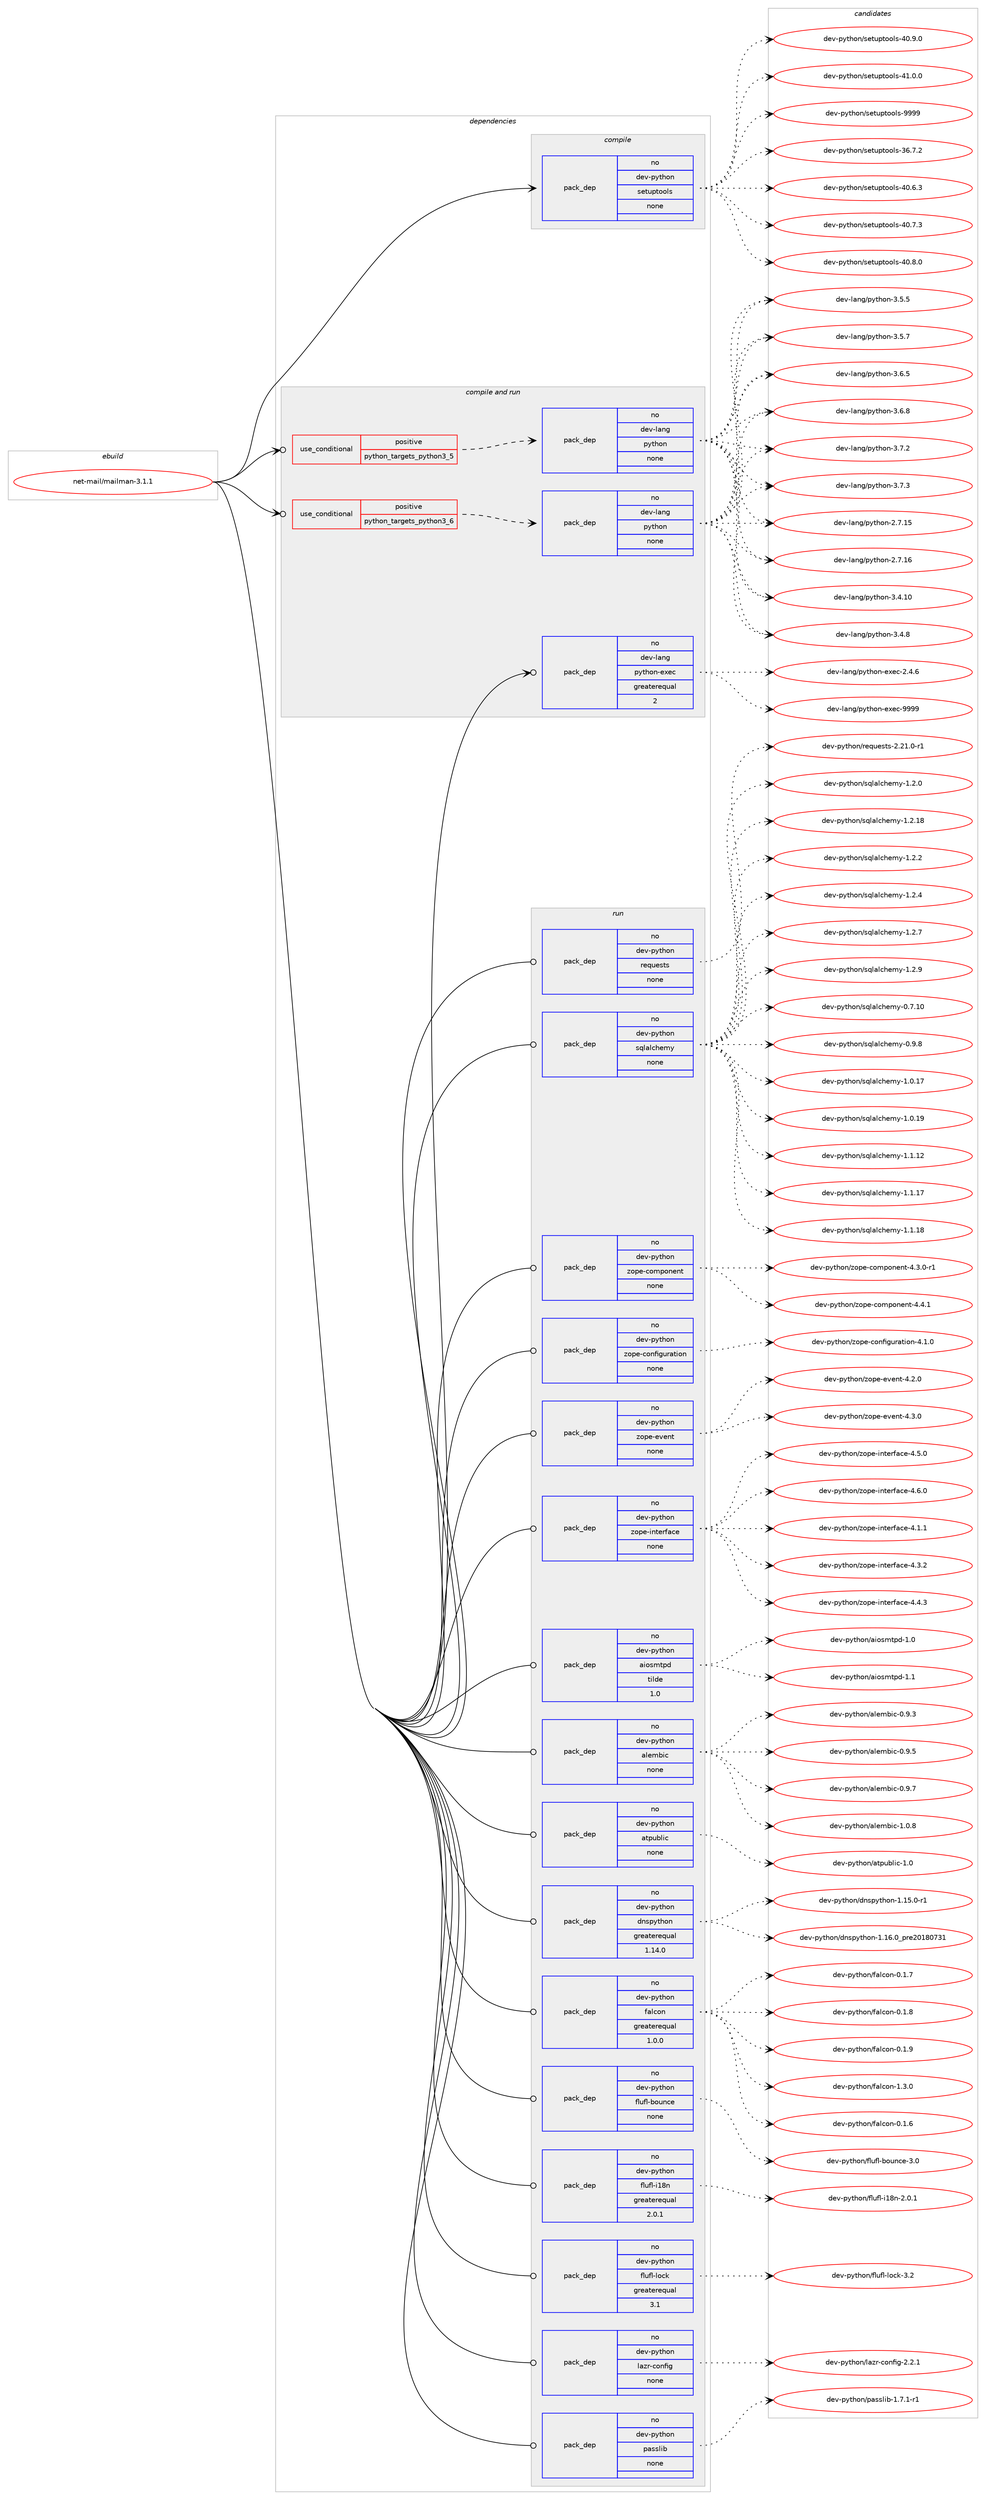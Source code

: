 digraph prolog {

# *************
# Graph options
# *************

newrank=true;
concentrate=true;
compound=true;
graph [rankdir=LR,fontname=Helvetica,fontsize=10,ranksep=1.5];#, ranksep=2.5, nodesep=0.2];
edge  [arrowhead=vee];
node  [fontname=Helvetica,fontsize=10];

# **********
# The ebuild
# **********

subgraph cluster_leftcol {
color=gray;
rank=same;
label=<<i>ebuild</i>>;
id [label="net-mail/mailman-3.1.1", color=red, width=4, href="../net-mail/mailman-3.1.1.svg"];
}

# ****************
# The dependencies
# ****************

subgraph cluster_midcol {
color=gray;
label=<<i>dependencies</i>>;
subgraph cluster_compile {
fillcolor="#eeeeee";
style=filled;
label=<<i>compile</i>>;
subgraph pack2136 {
dependency2887 [label=<<TABLE BORDER="0" CELLBORDER="1" CELLSPACING="0" CELLPADDING="4" WIDTH="220"><TR><TD ROWSPAN="6" CELLPADDING="30">pack_dep</TD></TR><TR><TD WIDTH="110">no</TD></TR><TR><TD>dev-python</TD></TR><TR><TD>setuptools</TD></TR><TR><TD>none</TD></TR><TR><TD></TD></TR></TABLE>>, shape=none, color=blue];
}
id:e -> dependency2887:w [weight=20,style="solid",arrowhead="vee"];
}
subgraph cluster_compileandrun {
fillcolor="#eeeeee";
style=filled;
label=<<i>compile and run</i>>;
subgraph cond702 {
dependency2888 [label=<<TABLE BORDER="0" CELLBORDER="1" CELLSPACING="0" CELLPADDING="4"><TR><TD ROWSPAN="3" CELLPADDING="10">use_conditional</TD></TR><TR><TD>positive</TD></TR><TR><TD>python_targets_python3_5</TD></TR></TABLE>>, shape=none, color=red];
subgraph pack2137 {
dependency2889 [label=<<TABLE BORDER="0" CELLBORDER="1" CELLSPACING="0" CELLPADDING="4" WIDTH="220"><TR><TD ROWSPAN="6" CELLPADDING="30">pack_dep</TD></TR><TR><TD WIDTH="110">no</TD></TR><TR><TD>dev-lang</TD></TR><TR><TD>python</TD></TR><TR><TD>none</TD></TR><TR><TD></TD></TR></TABLE>>, shape=none, color=blue];
}
dependency2888:e -> dependency2889:w [weight=20,style="dashed",arrowhead="vee"];
}
id:e -> dependency2888:w [weight=20,style="solid",arrowhead="odotvee"];
subgraph cond703 {
dependency2890 [label=<<TABLE BORDER="0" CELLBORDER="1" CELLSPACING="0" CELLPADDING="4"><TR><TD ROWSPAN="3" CELLPADDING="10">use_conditional</TD></TR><TR><TD>positive</TD></TR><TR><TD>python_targets_python3_6</TD></TR></TABLE>>, shape=none, color=red];
subgraph pack2138 {
dependency2891 [label=<<TABLE BORDER="0" CELLBORDER="1" CELLSPACING="0" CELLPADDING="4" WIDTH="220"><TR><TD ROWSPAN="6" CELLPADDING="30">pack_dep</TD></TR><TR><TD WIDTH="110">no</TD></TR><TR><TD>dev-lang</TD></TR><TR><TD>python</TD></TR><TR><TD>none</TD></TR><TR><TD></TD></TR></TABLE>>, shape=none, color=blue];
}
dependency2890:e -> dependency2891:w [weight=20,style="dashed",arrowhead="vee"];
}
id:e -> dependency2890:w [weight=20,style="solid",arrowhead="odotvee"];
subgraph pack2139 {
dependency2892 [label=<<TABLE BORDER="0" CELLBORDER="1" CELLSPACING="0" CELLPADDING="4" WIDTH="220"><TR><TD ROWSPAN="6" CELLPADDING="30">pack_dep</TD></TR><TR><TD WIDTH="110">no</TD></TR><TR><TD>dev-lang</TD></TR><TR><TD>python-exec</TD></TR><TR><TD>greaterequal</TD></TR><TR><TD>2</TD></TR></TABLE>>, shape=none, color=blue];
}
id:e -> dependency2892:w [weight=20,style="solid",arrowhead="odotvee"];
}
subgraph cluster_run {
fillcolor="#eeeeee";
style=filled;
label=<<i>run</i>>;
subgraph pack2140 {
dependency2893 [label=<<TABLE BORDER="0" CELLBORDER="1" CELLSPACING="0" CELLPADDING="4" WIDTH="220"><TR><TD ROWSPAN="6" CELLPADDING="30">pack_dep</TD></TR><TR><TD WIDTH="110">no</TD></TR><TR><TD>dev-python</TD></TR><TR><TD>aiosmtpd</TD></TR><TR><TD>tilde</TD></TR><TR><TD>1.0</TD></TR></TABLE>>, shape=none, color=blue];
}
id:e -> dependency2893:w [weight=20,style="solid",arrowhead="odot"];
subgraph pack2141 {
dependency2894 [label=<<TABLE BORDER="0" CELLBORDER="1" CELLSPACING="0" CELLPADDING="4" WIDTH="220"><TR><TD ROWSPAN="6" CELLPADDING="30">pack_dep</TD></TR><TR><TD WIDTH="110">no</TD></TR><TR><TD>dev-python</TD></TR><TR><TD>alembic</TD></TR><TR><TD>none</TD></TR><TR><TD></TD></TR></TABLE>>, shape=none, color=blue];
}
id:e -> dependency2894:w [weight=20,style="solid",arrowhead="odot"];
subgraph pack2142 {
dependency2895 [label=<<TABLE BORDER="0" CELLBORDER="1" CELLSPACING="0" CELLPADDING="4" WIDTH="220"><TR><TD ROWSPAN="6" CELLPADDING="30">pack_dep</TD></TR><TR><TD WIDTH="110">no</TD></TR><TR><TD>dev-python</TD></TR><TR><TD>atpublic</TD></TR><TR><TD>none</TD></TR><TR><TD></TD></TR></TABLE>>, shape=none, color=blue];
}
id:e -> dependency2895:w [weight=20,style="solid",arrowhead="odot"];
subgraph pack2143 {
dependency2896 [label=<<TABLE BORDER="0" CELLBORDER="1" CELLSPACING="0" CELLPADDING="4" WIDTH="220"><TR><TD ROWSPAN="6" CELLPADDING="30">pack_dep</TD></TR><TR><TD WIDTH="110">no</TD></TR><TR><TD>dev-python</TD></TR><TR><TD>dnspython</TD></TR><TR><TD>greaterequal</TD></TR><TR><TD>1.14.0</TD></TR></TABLE>>, shape=none, color=blue];
}
id:e -> dependency2896:w [weight=20,style="solid",arrowhead="odot"];
subgraph pack2144 {
dependency2897 [label=<<TABLE BORDER="0" CELLBORDER="1" CELLSPACING="0" CELLPADDING="4" WIDTH="220"><TR><TD ROWSPAN="6" CELLPADDING="30">pack_dep</TD></TR><TR><TD WIDTH="110">no</TD></TR><TR><TD>dev-python</TD></TR><TR><TD>falcon</TD></TR><TR><TD>greaterequal</TD></TR><TR><TD>1.0.0</TD></TR></TABLE>>, shape=none, color=blue];
}
id:e -> dependency2897:w [weight=20,style="solid",arrowhead="odot"];
subgraph pack2145 {
dependency2898 [label=<<TABLE BORDER="0" CELLBORDER="1" CELLSPACING="0" CELLPADDING="4" WIDTH="220"><TR><TD ROWSPAN="6" CELLPADDING="30">pack_dep</TD></TR><TR><TD WIDTH="110">no</TD></TR><TR><TD>dev-python</TD></TR><TR><TD>flufl-bounce</TD></TR><TR><TD>none</TD></TR><TR><TD></TD></TR></TABLE>>, shape=none, color=blue];
}
id:e -> dependency2898:w [weight=20,style="solid",arrowhead="odot"];
subgraph pack2146 {
dependency2899 [label=<<TABLE BORDER="0" CELLBORDER="1" CELLSPACING="0" CELLPADDING="4" WIDTH="220"><TR><TD ROWSPAN="6" CELLPADDING="30">pack_dep</TD></TR><TR><TD WIDTH="110">no</TD></TR><TR><TD>dev-python</TD></TR><TR><TD>flufl-i18n</TD></TR><TR><TD>greaterequal</TD></TR><TR><TD>2.0.1</TD></TR></TABLE>>, shape=none, color=blue];
}
id:e -> dependency2899:w [weight=20,style="solid",arrowhead="odot"];
subgraph pack2147 {
dependency2900 [label=<<TABLE BORDER="0" CELLBORDER="1" CELLSPACING="0" CELLPADDING="4" WIDTH="220"><TR><TD ROWSPAN="6" CELLPADDING="30">pack_dep</TD></TR><TR><TD WIDTH="110">no</TD></TR><TR><TD>dev-python</TD></TR><TR><TD>flufl-lock</TD></TR><TR><TD>greaterequal</TD></TR><TR><TD>3.1</TD></TR></TABLE>>, shape=none, color=blue];
}
id:e -> dependency2900:w [weight=20,style="solid",arrowhead="odot"];
subgraph pack2148 {
dependency2901 [label=<<TABLE BORDER="0" CELLBORDER="1" CELLSPACING="0" CELLPADDING="4" WIDTH="220"><TR><TD ROWSPAN="6" CELLPADDING="30">pack_dep</TD></TR><TR><TD WIDTH="110">no</TD></TR><TR><TD>dev-python</TD></TR><TR><TD>lazr-config</TD></TR><TR><TD>none</TD></TR><TR><TD></TD></TR></TABLE>>, shape=none, color=blue];
}
id:e -> dependency2901:w [weight=20,style="solid",arrowhead="odot"];
subgraph pack2149 {
dependency2902 [label=<<TABLE BORDER="0" CELLBORDER="1" CELLSPACING="0" CELLPADDING="4" WIDTH="220"><TR><TD ROWSPAN="6" CELLPADDING="30">pack_dep</TD></TR><TR><TD WIDTH="110">no</TD></TR><TR><TD>dev-python</TD></TR><TR><TD>passlib</TD></TR><TR><TD>none</TD></TR><TR><TD></TD></TR></TABLE>>, shape=none, color=blue];
}
id:e -> dependency2902:w [weight=20,style="solid",arrowhead="odot"];
subgraph pack2150 {
dependency2903 [label=<<TABLE BORDER="0" CELLBORDER="1" CELLSPACING="0" CELLPADDING="4" WIDTH="220"><TR><TD ROWSPAN="6" CELLPADDING="30">pack_dep</TD></TR><TR><TD WIDTH="110">no</TD></TR><TR><TD>dev-python</TD></TR><TR><TD>requests</TD></TR><TR><TD>none</TD></TR><TR><TD></TD></TR></TABLE>>, shape=none, color=blue];
}
id:e -> dependency2903:w [weight=20,style="solid",arrowhead="odot"];
subgraph pack2151 {
dependency2904 [label=<<TABLE BORDER="0" CELLBORDER="1" CELLSPACING="0" CELLPADDING="4" WIDTH="220"><TR><TD ROWSPAN="6" CELLPADDING="30">pack_dep</TD></TR><TR><TD WIDTH="110">no</TD></TR><TR><TD>dev-python</TD></TR><TR><TD>sqlalchemy</TD></TR><TR><TD>none</TD></TR><TR><TD></TD></TR></TABLE>>, shape=none, color=blue];
}
id:e -> dependency2904:w [weight=20,style="solid",arrowhead="odot"];
subgraph pack2152 {
dependency2905 [label=<<TABLE BORDER="0" CELLBORDER="1" CELLSPACING="0" CELLPADDING="4" WIDTH="220"><TR><TD ROWSPAN="6" CELLPADDING="30">pack_dep</TD></TR><TR><TD WIDTH="110">no</TD></TR><TR><TD>dev-python</TD></TR><TR><TD>zope-component</TD></TR><TR><TD>none</TD></TR><TR><TD></TD></TR></TABLE>>, shape=none, color=blue];
}
id:e -> dependency2905:w [weight=20,style="solid",arrowhead="odot"];
subgraph pack2153 {
dependency2906 [label=<<TABLE BORDER="0" CELLBORDER="1" CELLSPACING="0" CELLPADDING="4" WIDTH="220"><TR><TD ROWSPAN="6" CELLPADDING="30">pack_dep</TD></TR><TR><TD WIDTH="110">no</TD></TR><TR><TD>dev-python</TD></TR><TR><TD>zope-configuration</TD></TR><TR><TD>none</TD></TR><TR><TD></TD></TR></TABLE>>, shape=none, color=blue];
}
id:e -> dependency2906:w [weight=20,style="solid",arrowhead="odot"];
subgraph pack2154 {
dependency2907 [label=<<TABLE BORDER="0" CELLBORDER="1" CELLSPACING="0" CELLPADDING="4" WIDTH="220"><TR><TD ROWSPAN="6" CELLPADDING="30">pack_dep</TD></TR><TR><TD WIDTH="110">no</TD></TR><TR><TD>dev-python</TD></TR><TR><TD>zope-event</TD></TR><TR><TD>none</TD></TR><TR><TD></TD></TR></TABLE>>, shape=none, color=blue];
}
id:e -> dependency2907:w [weight=20,style="solid",arrowhead="odot"];
subgraph pack2155 {
dependency2908 [label=<<TABLE BORDER="0" CELLBORDER="1" CELLSPACING="0" CELLPADDING="4" WIDTH="220"><TR><TD ROWSPAN="6" CELLPADDING="30">pack_dep</TD></TR><TR><TD WIDTH="110">no</TD></TR><TR><TD>dev-python</TD></TR><TR><TD>zope-interface</TD></TR><TR><TD>none</TD></TR><TR><TD></TD></TR></TABLE>>, shape=none, color=blue];
}
id:e -> dependency2908:w [weight=20,style="solid",arrowhead="odot"];
}
}

# **************
# The candidates
# **************

subgraph cluster_choices {
rank=same;
color=gray;
label=<<i>candidates</i>>;

subgraph choice2136 {
color=black;
nodesep=1;
choice100101118451121211161041111104711510111611711211611111110811545515446554650 [label="dev-python/setuptools-36.7.2", color=red, width=4,href="../dev-python/setuptools-36.7.2.svg"];
choice100101118451121211161041111104711510111611711211611111110811545524846544651 [label="dev-python/setuptools-40.6.3", color=red, width=4,href="../dev-python/setuptools-40.6.3.svg"];
choice100101118451121211161041111104711510111611711211611111110811545524846554651 [label="dev-python/setuptools-40.7.3", color=red, width=4,href="../dev-python/setuptools-40.7.3.svg"];
choice100101118451121211161041111104711510111611711211611111110811545524846564648 [label="dev-python/setuptools-40.8.0", color=red, width=4,href="../dev-python/setuptools-40.8.0.svg"];
choice100101118451121211161041111104711510111611711211611111110811545524846574648 [label="dev-python/setuptools-40.9.0", color=red, width=4,href="../dev-python/setuptools-40.9.0.svg"];
choice100101118451121211161041111104711510111611711211611111110811545524946484648 [label="dev-python/setuptools-41.0.0", color=red, width=4,href="../dev-python/setuptools-41.0.0.svg"];
choice10010111845112121116104111110471151011161171121161111111081154557575757 [label="dev-python/setuptools-9999", color=red, width=4,href="../dev-python/setuptools-9999.svg"];
dependency2887:e -> choice100101118451121211161041111104711510111611711211611111110811545515446554650:w [style=dotted,weight="100"];
dependency2887:e -> choice100101118451121211161041111104711510111611711211611111110811545524846544651:w [style=dotted,weight="100"];
dependency2887:e -> choice100101118451121211161041111104711510111611711211611111110811545524846554651:w [style=dotted,weight="100"];
dependency2887:e -> choice100101118451121211161041111104711510111611711211611111110811545524846564648:w [style=dotted,weight="100"];
dependency2887:e -> choice100101118451121211161041111104711510111611711211611111110811545524846574648:w [style=dotted,weight="100"];
dependency2887:e -> choice100101118451121211161041111104711510111611711211611111110811545524946484648:w [style=dotted,weight="100"];
dependency2887:e -> choice10010111845112121116104111110471151011161171121161111111081154557575757:w [style=dotted,weight="100"];
}
subgraph choice2137 {
color=black;
nodesep=1;
choice10010111845108971101034711212111610411111045504655464953 [label="dev-lang/python-2.7.15", color=red, width=4,href="../dev-lang/python-2.7.15.svg"];
choice10010111845108971101034711212111610411111045504655464954 [label="dev-lang/python-2.7.16", color=red, width=4,href="../dev-lang/python-2.7.16.svg"];
choice10010111845108971101034711212111610411111045514652464948 [label="dev-lang/python-3.4.10", color=red, width=4,href="../dev-lang/python-3.4.10.svg"];
choice100101118451089711010347112121116104111110455146524656 [label="dev-lang/python-3.4.8", color=red, width=4,href="../dev-lang/python-3.4.8.svg"];
choice100101118451089711010347112121116104111110455146534653 [label="dev-lang/python-3.5.5", color=red, width=4,href="../dev-lang/python-3.5.5.svg"];
choice100101118451089711010347112121116104111110455146534655 [label="dev-lang/python-3.5.7", color=red, width=4,href="../dev-lang/python-3.5.7.svg"];
choice100101118451089711010347112121116104111110455146544653 [label="dev-lang/python-3.6.5", color=red, width=4,href="../dev-lang/python-3.6.5.svg"];
choice100101118451089711010347112121116104111110455146544656 [label="dev-lang/python-3.6.8", color=red, width=4,href="../dev-lang/python-3.6.8.svg"];
choice100101118451089711010347112121116104111110455146554650 [label="dev-lang/python-3.7.2", color=red, width=4,href="../dev-lang/python-3.7.2.svg"];
choice100101118451089711010347112121116104111110455146554651 [label="dev-lang/python-3.7.3", color=red, width=4,href="../dev-lang/python-3.7.3.svg"];
dependency2889:e -> choice10010111845108971101034711212111610411111045504655464953:w [style=dotted,weight="100"];
dependency2889:e -> choice10010111845108971101034711212111610411111045504655464954:w [style=dotted,weight="100"];
dependency2889:e -> choice10010111845108971101034711212111610411111045514652464948:w [style=dotted,weight="100"];
dependency2889:e -> choice100101118451089711010347112121116104111110455146524656:w [style=dotted,weight="100"];
dependency2889:e -> choice100101118451089711010347112121116104111110455146534653:w [style=dotted,weight="100"];
dependency2889:e -> choice100101118451089711010347112121116104111110455146534655:w [style=dotted,weight="100"];
dependency2889:e -> choice100101118451089711010347112121116104111110455146544653:w [style=dotted,weight="100"];
dependency2889:e -> choice100101118451089711010347112121116104111110455146544656:w [style=dotted,weight="100"];
dependency2889:e -> choice100101118451089711010347112121116104111110455146554650:w [style=dotted,weight="100"];
dependency2889:e -> choice100101118451089711010347112121116104111110455146554651:w [style=dotted,weight="100"];
}
subgraph choice2138 {
color=black;
nodesep=1;
choice10010111845108971101034711212111610411111045504655464953 [label="dev-lang/python-2.7.15", color=red, width=4,href="../dev-lang/python-2.7.15.svg"];
choice10010111845108971101034711212111610411111045504655464954 [label="dev-lang/python-2.7.16", color=red, width=4,href="../dev-lang/python-2.7.16.svg"];
choice10010111845108971101034711212111610411111045514652464948 [label="dev-lang/python-3.4.10", color=red, width=4,href="../dev-lang/python-3.4.10.svg"];
choice100101118451089711010347112121116104111110455146524656 [label="dev-lang/python-3.4.8", color=red, width=4,href="../dev-lang/python-3.4.8.svg"];
choice100101118451089711010347112121116104111110455146534653 [label="dev-lang/python-3.5.5", color=red, width=4,href="../dev-lang/python-3.5.5.svg"];
choice100101118451089711010347112121116104111110455146534655 [label="dev-lang/python-3.5.7", color=red, width=4,href="../dev-lang/python-3.5.7.svg"];
choice100101118451089711010347112121116104111110455146544653 [label="dev-lang/python-3.6.5", color=red, width=4,href="../dev-lang/python-3.6.5.svg"];
choice100101118451089711010347112121116104111110455146544656 [label="dev-lang/python-3.6.8", color=red, width=4,href="../dev-lang/python-3.6.8.svg"];
choice100101118451089711010347112121116104111110455146554650 [label="dev-lang/python-3.7.2", color=red, width=4,href="../dev-lang/python-3.7.2.svg"];
choice100101118451089711010347112121116104111110455146554651 [label="dev-lang/python-3.7.3", color=red, width=4,href="../dev-lang/python-3.7.3.svg"];
dependency2891:e -> choice10010111845108971101034711212111610411111045504655464953:w [style=dotted,weight="100"];
dependency2891:e -> choice10010111845108971101034711212111610411111045504655464954:w [style=dotted,weight="100"];
dependency2891:e -> choice10010111845108971101034711212111610411111045514652464948:w [style=dotted,weight="100"];
dependency2891:e -> choice100101118451089711010347112121116104111110455146524656:w [style=dotted,weight="100"];
dependency2891:e -> choice100101118451089711010347112121116104111110455146534653:w [style=dotted,weight="100"];
dependency2891:e -> choice100101118451089711010347112121116104111110455146534655:w [style=dotted,weight="100"];
dependency2891:e -> choice100101118451089711010347112121116104111110455146544653:w [style=dotted,weight="100"];
dependency2891:e -> choice100101118451089711010347112121116104111110455146544656:w [style=dotted,weight="100"];
dependency2891:e -> choice100101118451089711010347112121116104111110455146554650:w [style=dotted,weight="100"];
dependency2891:e -> choice100101118451089711010347112121116104111110455146554651:w [style=dotted,weight="100"];
}
subgraph choice2139 {
color=black;
nodesep=1;
choice1001011184510897110103471121211161041111104510112010199455046524654 [label="dev-lang/python-exec-2.4.6", color=red, width=4,href="../dev-lang/python-exec-2.4.6.svg"];
choice10010111845108971101034711212111610411111045101120101994557575757 [label="dev-lang/python-exec-9999", color=red, width=4,href="../dev-lang/python-exec-9999.svg"];
dependency2892:e -> choice1001011184510897110103471121211161041111104510112010199455046524654:w [style=dotted,weight="100"];
dependency2892:e -> choice10010111845108971101034711212111610411111045101120101994557575757:w [style=dotted,weight="100"];
}
subgraph choice2140 {
color=black;
nodesep=1;
choice10010111845112121116104111110479710511111510911611210045494648 [label="dev-python/aiosmtpd-1.0", color=red, width=4,href="../dev-python/aiosmtpd-1.0.svg"];
choice10010111845112121116104111110479710511111510911611210045494649 [label="dev-python/aiosmtpd-1.1", color=red, width=4,href="../dev-python/aiosmtpd-1.1.svg"];
dependency2893:e -> choice10010111845112121116104111110479710511111510911611210045494648:w [style=dotted,weight="100"];
dependency2893:e -> choice10010111845112121116104111110479710511111510911611210045494649:w [style=dotted,weight="100"];
}
subgraph choice2141 {
color=black;
nodesep=1;
choice1001011184511212111610411111047971081011099810599454846574651 [label="dev-python/alembic-0.9.3", color=red, width=4,href="../dev-python/alembic-0.9.3.svg"];
choice1001011184511212111610411111047971081011099810599454846574653 [label="dev-python/alembic-0.9.5", color=red, width=4,href="../dev-python/alembic-0.9.5.svg"];
choice1001011184511212111610411111047971081011099810599454846574655 [label="dev-python/alembic-0.9.7", color=red, width=4,href="../dev-python/alembic-0.9.7.svg"];
choice1001011184511212111610411111047971081011099810599454946484656 [label="dev-python/alembic-1.0.8", color=red, width=4,href="../dev-python/alembic-1.0.8.svg"];
dependency2894:e -> choice1001011184511212111610411111047971081011099810599454846574651:w [style=dotted,weight="100"];
dependency2894:e -> choice1001011184511212111610411111047971081011099810599454846574653:w [style=dotted,weight="100"];
dependency2894:e -> choice1001011184511212111610411111047971081011099810599454846574655:w [style=dotted,weight="100"];
dependency2894:e -> choice1001011184511212111610411111047971081011099810599454946484656:w [style=dotted,weight="100"];
}
subgraph choice2142 {
color=black;
nodesep=1;
choice100101118451121211161041111104797116112117981081059945494648 [label="dev-python/atpublic-1.0", color=red, width=4,href="../dev-python/atpublic-1.0.svg"];
dependency2895:e -> choice100101118451121211161041111104797116112117981081059945494648:w [style=dotted,weight="100"];
}
subgraph choice2143 {
color=black;
nodesep=1;
choice1001011184511212111610411111047100110115112121116104111110454946495346484511449 [label="dev-python/dnspython-1.15.0-r1", color=red, width=4,href="../dev-python/dnspython-1.15.0-r1.svg"];
choice100101118451121211161041111104710011011511212111610411111045494649544648951121141015048495648555149 [label="dev-python/dnspython-1.16.0_pre20180731", color=red, width=4,href="../dev-python/dnspython-1.16.0_pre20180731.svg"];
dependency2896:e -> choice1001011184511212111610411111047100110115112121116104111110454946495346484511449:w [style=dotted,weight="100"];
dependency2896:e -> choice100101118451121211161041111104710011011511212111610411111045494649544648951121141015048495648555149:w [style=dotted,weight="100"];
}
subgraph choice2144 {
color=black;
nodesep=1;
choice10010111845112121116104111110471029710899111110454846494654 [label="dev-python/falcon-0.1.6", color=red, width=4,href="../dev-python/falcon-0.1.6.svg"];
choice10010111845112121116104111110471029710899111110454846494655 [label="dev-python/falcon-0.1.7", color=red, width=4,href="../dev-python/falcon-0.1.7.svg"];
choice10010111845112121116104111110471029710899111110454846494656 [label="dev-python/falcon-0.1.8", color=red, width=4,href="../dev-python/falcon-0.1.8.svg"];
choice10010111845112121116104111110471029710899111110454846494657 [label="dev-python/falcon-0.1.9", color=red, width=4,href="../dev-python/falcon-0.1.9.svg"];
choice10010111845112121116104111110471029710899111110454946514648 [label="dev-python/falcon-1.3.0", color=red, width=4,href="../dev-python/falcon-1.3.0.svg"];
dependency2897:e -> choice10010111845112121116104111110471029710899111110454846494654:w [style=dotted,weight="100"];
dependency2897:e -> choice10010111845112121116104111110471029710899111110454846494655:w [style=dotted,weight="100"];
dependency2897:e -> choice10010111845112121116104111110471029710899111110454846494656:w [style=dotted,weight="100"];
dependency2897:e -> choice10010111845112121116104111110471029710899111110454846494657:w [style=dotted,weight="100"];
dependency2897:e -> choice10010111845112121116104111110471029710899111110454946514648:w [style=dotted,weight="100"];
}
subgraph choice2145 {
color=black;
nodesep=1;
choice100101118451121211161041111104710210811710210845981111171109910145514648 [label="dev-python/flufl-bounce-3.0", color=red, width=4,href="../dev-python/flufl-bounce-3.0.svg"];
dependency2898:e -> choice100101118451121211161041111104710210811710210845981111171109910145514648:w [style=dotted,weight="100"];
}
subgraph choice2146 {
color=black;
nodesep=1;
choice1001011184511212111610411111047102108117102108451054956110455046484649 [label="dev-python/flufl-i18n-2.0.1", color=red, width=4,href="../dev-python/flufl-i18n-2.0.1.svg"];
dependency2899:e -> choice1001011184511212111610411111047102108117102108451054956110455046484649:w [style=dotted,weight="100"];
}
subgraph choice2147 {
color=black;
nodesep=1;
choice1001011184511212111610411111047102108117102108451081119910745514650 [label="dev-python/flufl-lock-3.2", color=red, width=4,href="../dev-python/flufl-lock-3.2.svg"];
dependency2900:e -> choice1001011184511212111610411111047102108117102108451081119910745514650:w [style=dotted,weight="100"];
}
subgraph choice2148 {
color=black;
nodesep=1;
choice1001011184511212111610411111047108971221144599111110102105103455046504649 [label="dev-python/lazr-config-2.2.1", color=red, width=4,href="../dev-python/lazr-config-2.2.1.svg"];
dependency2901:e -> choice1001011184511212111610411111047108971221144599111110102105103455046504649:w [style=dotted,weight="100"];
}
subgraph choice2149 {
color=black;
nodesep=1;
choice100101118451121211161041111104711297115115108105984549465546494511449 [label="dev-python/passlib-1.7.1-r1", color=red, width=4,href="../dev-python/passlib-1.7.1-r1.svg"];
dependency2902:e -> choice100101118451121211161041111104711297115115108105984549465546494511449:w [style=dotted,weight="100"];
}
subgraph choice2150 {
color=black;
nodesep=1;
choice1001011184511212111610411111047114101113117101115116115455046504946484511449 [label="dev-python/requests-2.21.0-r1", color=red, width=4,href="../dev-python/requests-2.21.0-r1.svg"];
dependency2903:e -> choice1001011184511212111610411111047114101113117101115116115455046504946484511449:w [style=dotted,weight="100"];
}
subgraph choice2151 {
color=black;
nodesep=1;
choice1001011184511212111610411111047115113108971089910410110912145484655464948 [label="dev-python/sqlalchemy-0.7.10", color=red, width=4,href="../dev-python/sqlalchemy-0.7.10.svg"];
choice10010111845112121116104111110471151131089710899104101109121454846574656 [label="dev-python/sqlalchemy-0.9.8", color=red, width=4,href="../dev-python/sqlalchemy-0.9.8.svg"];
choice1001011184511212111610411111047115113108971089910410110912145494648464955 [label="dev-python/sqlalchemy-1.0.17", color=red, width=4,href="../dev-python/sqlalchemy-1.0.17.svg"];
choice1001011184511212111610411111047115113108971089910410110912145494648464957 [label="dev-python/sqlalchemy-1.0.19", color=red, width=4,href="../dev-python/sqlalchemy-1.0.19.svg"];
choice1001011184511212111610411111047115113108971089910410110912145494649464950 [label="dev-python/sqlalchemy-1.1.12", color=red, width=4,href="../dev-python/sqlalchemy-1.1.12.svg"];
choice1001011184511212111610411111047115113108971089910410110912145494649464955 [label="dev-python/sqlalchemy-1.1.17", color=red, width=4,href="../dev-python/sqlalchemy-1.1.17.svg"];
choice1001011184511212111610411111047115113108971089910410110912145494649464956 [label="dev-python/sqlalchemy-1.1.18", color=red, width=4,href="../dev-python/sqlalchemy-1.1.18.svg"];
choice10010111845112121116104111110471151131089710899104101109121454946504648 [label="dev-python/sqlalchemy-1.2.0", color=red, width=4,href="../dev-python/sqlalchemy-1.2.0.svg"];
choice1001011184511212111610411111047115113108971089910410110912145494650464956 [label="dev-python/sqlalchemy-1.2.18", color=red, width=4,href="../dev-python/sqlalchemy-1.2.18.svg"];
choice10010111845112121116104111110471151131089710899104101109121454946504650 [label="dev-python/sqlalchemy-1.2.2", color=red, width=4,href="../dev-python/sqlalchemy-1.2.2.svg"];
choice10010111845112121116104111110471151131089710899104101109121454946504652 [label="dev-python/sqlalchemy-1.2.4", color=red, width=4,href="../dev-python/sqlalchemy-1.2.4.svg"];
choice10010111845112121116104111110471151131089710899104101109121454946504655 [label="dev-python/sqlalchemy-1.2.7", color=red, width=4,href="../dev-python/sqlalchemy-1.2.7.svg"];
choice10010111845112121116104111110471151131089710899104101109121454946504657 [label="dev-python/sqlalchemy-1.2.9", color=red, width=4,href="../dev-python/sqlalchemy-1.2.9.svg"];
dependency2904:e -> choice1001011184511212111610411111047115113108971089910410110912145484655464948:w [style=dotted,weight="100"];
dependency2904:e -> choice10010111845112121116104111110471151131089710899104101109121454846574656:w [style=dotted,weight="100"];
dependency2904:e -> choice1001011184511212111610411111047115113108971089910410110912145494648464955:w [style=dotted,weight="100"];
dependency2904:e -> choice1001011184511212111610411111047115113108971089910410110912145494648464957:w [style=dotted,weight="100"];
dependency2904:e -> choice1001011184511212111610411111047115113108971089910410110912145494649464950:w [style=dotted,weight="100"];
dependency2904:e -> choice1001011184511212111610411111047115113108971089910410110912145494649464955:w [style=dotted,weight="100"];
dependency2904:e -> choice1001011184511212111610411111047115113108971089910410110912145494649464956:w [style=dotted,weight="100"];
dependency2904:e -> choice10010111845112121116104111110471151131089710899104101109121454946504648:w [style=dotted,weight="100"];
dependency2904:e -> choice1001011184511212111610411111047115113108971089910410110912145494650464956:w [style=dotted,weight="100"];
dependency2904:e -> choice10010111845112121116104111110471151131089710899104101109121454946504650:w [style=dotted,weight="100"];
dependency2904:e -> choice10010111845112121116104111110471151131089710899104101109121454946504652:w [style=dotted,weight="100"];
dependency2904:e -> choice10010111845112121116104111110471151131089710899104101109121454946504655:w [style=dotted,weight="100"];
dependency2904:e -> choice10010111845112121116104111110471151131089710899104101109121454946504657:w [style=dotted,weight="100"];
}
subgraph choice2152 {
color=black;
nodesep=1;
choice100101118451121211161041111104712211111210145991111091121111101011101164552465146484511449 [label="dev-python/zope-component-4.3.0-r1", color=red, width=4,href="../dev-python/zope-component-4.3.0-r1.svg"];
choice10010111845112121116104111110471221111121014599111109112111110101110116455246524649 [label="dev-python/zope-component-4.4.1", color=red, width=4,href="../dev-python/zope-component-4.4.1.svg"];
dependency2905:e -> choice100101118451121211161041111104712211111210145991111091121111101011101164552465146484511449:w [style=dotted,weight="100"];
dependency2905:e -> choice10010111845112121116104111110471221111121014599111109112111110101110116455246524649:w [style=dotted,weight="100"];
}
subgraph choice2153 {
color=black;
nodesep=1;
choice1001011184511212111610411111047122111112101459911111010210510311711497116105111110455246494648 [label="dev-python/zope-configuration-4.1.0", color=red, width=4,href="../dev-python/zope-configuration-4.1.0.svg"];
dependency2906:e -> choice1001011184511212111610411111047122111112101459911111010210510311711497116105111110455246494648:w [style=dotted,weight="100"];
}
subgraph choice2154 {
color=black;
nodesep=1;
choice100101118451121211161041111104712211111210145101118101110116455246504648 [label="dev-python/zope-event-4.2.0", color=red, width=4,href="../dev-python/zope-event-4.2.0.svg"];
choice100101118451121211161041111104712211111210145101118101110116455246514648 [label="dev-python/zope-event-4.3.0", color=red, width=4,href="../dev-python/zope-event-4.3.0.svg"];
dependency2907:e -> choice100101118451121211161041111104712211111210145101118101110116455246504648:w [style=dotted,weight="100"];
dependency2907:e -> choice100101118451121211161041111104712211111210145101118101110116455246514648:w [style=dotted,weight="100"];
}
subgraph choice2155 {
color=black;
nodesep=1;
choice1001011184511212111610411111047122111112101451051101161011141029799101455246494649 [label="dev-python/zope-interface-4.1.1", color=red, width=4,href="../dev-python/zope-interface-4.1.1.svg"];
choice1001011184511212111610411111047122111112101451051101161011141029799101455246514650 [label="dev-python/zope-interface-4.3.2", color=red, width=4,href="../dev-python/zope-interface-4.3.2.svg"];
choice1001011184511212111610411111047122111112101451051101161011141029799101455246524651 [label="dev-python/zope-interface-4.4.3", color=red, width=4,href="../dev-python/zope-interface-4.4.3.svg"];
choice1001011184511212111610411111047122111112101451051101161011141029799101455246534648 [label="dev-python/zope-interface-4.5.0", color=red, width=4,href="../dev-python/zope-interface-4.5.0.svg"];
choice1001011184511212111610411111047122111112101451051101161011141029799101455246544648 [label="dev-python/zope-interface-4.6.0", color=red, width=4,href="../dev-python/zope-interface-4.6.0.svg"];
dependency2908:e -> choice1001011184511212111610411111047122111112101451051101161011141029799101455246494649:w [style=dotted,weight="100"];
dependency2908:e -> choice1001011184511212111610411111047122111112101451051101161011141029799101455246514650:w [style=dotted,weight="100"];
dependency2908:e -> choice1001011184511212111610411111047122111112101451051101161011141029799101455246524651:w [style=dotted,weight="100"];
dependency2908:e -> choice1001011184511212111610411111047122111112101451051101161011141029799101455246534648:w [style=dotted,weight="100"];
dependency2908:e -> choice1001011184511212111610411111047122111112101451051101161011141029799101455246544648:w [style=dotted,weight="100"];
}
}

}
